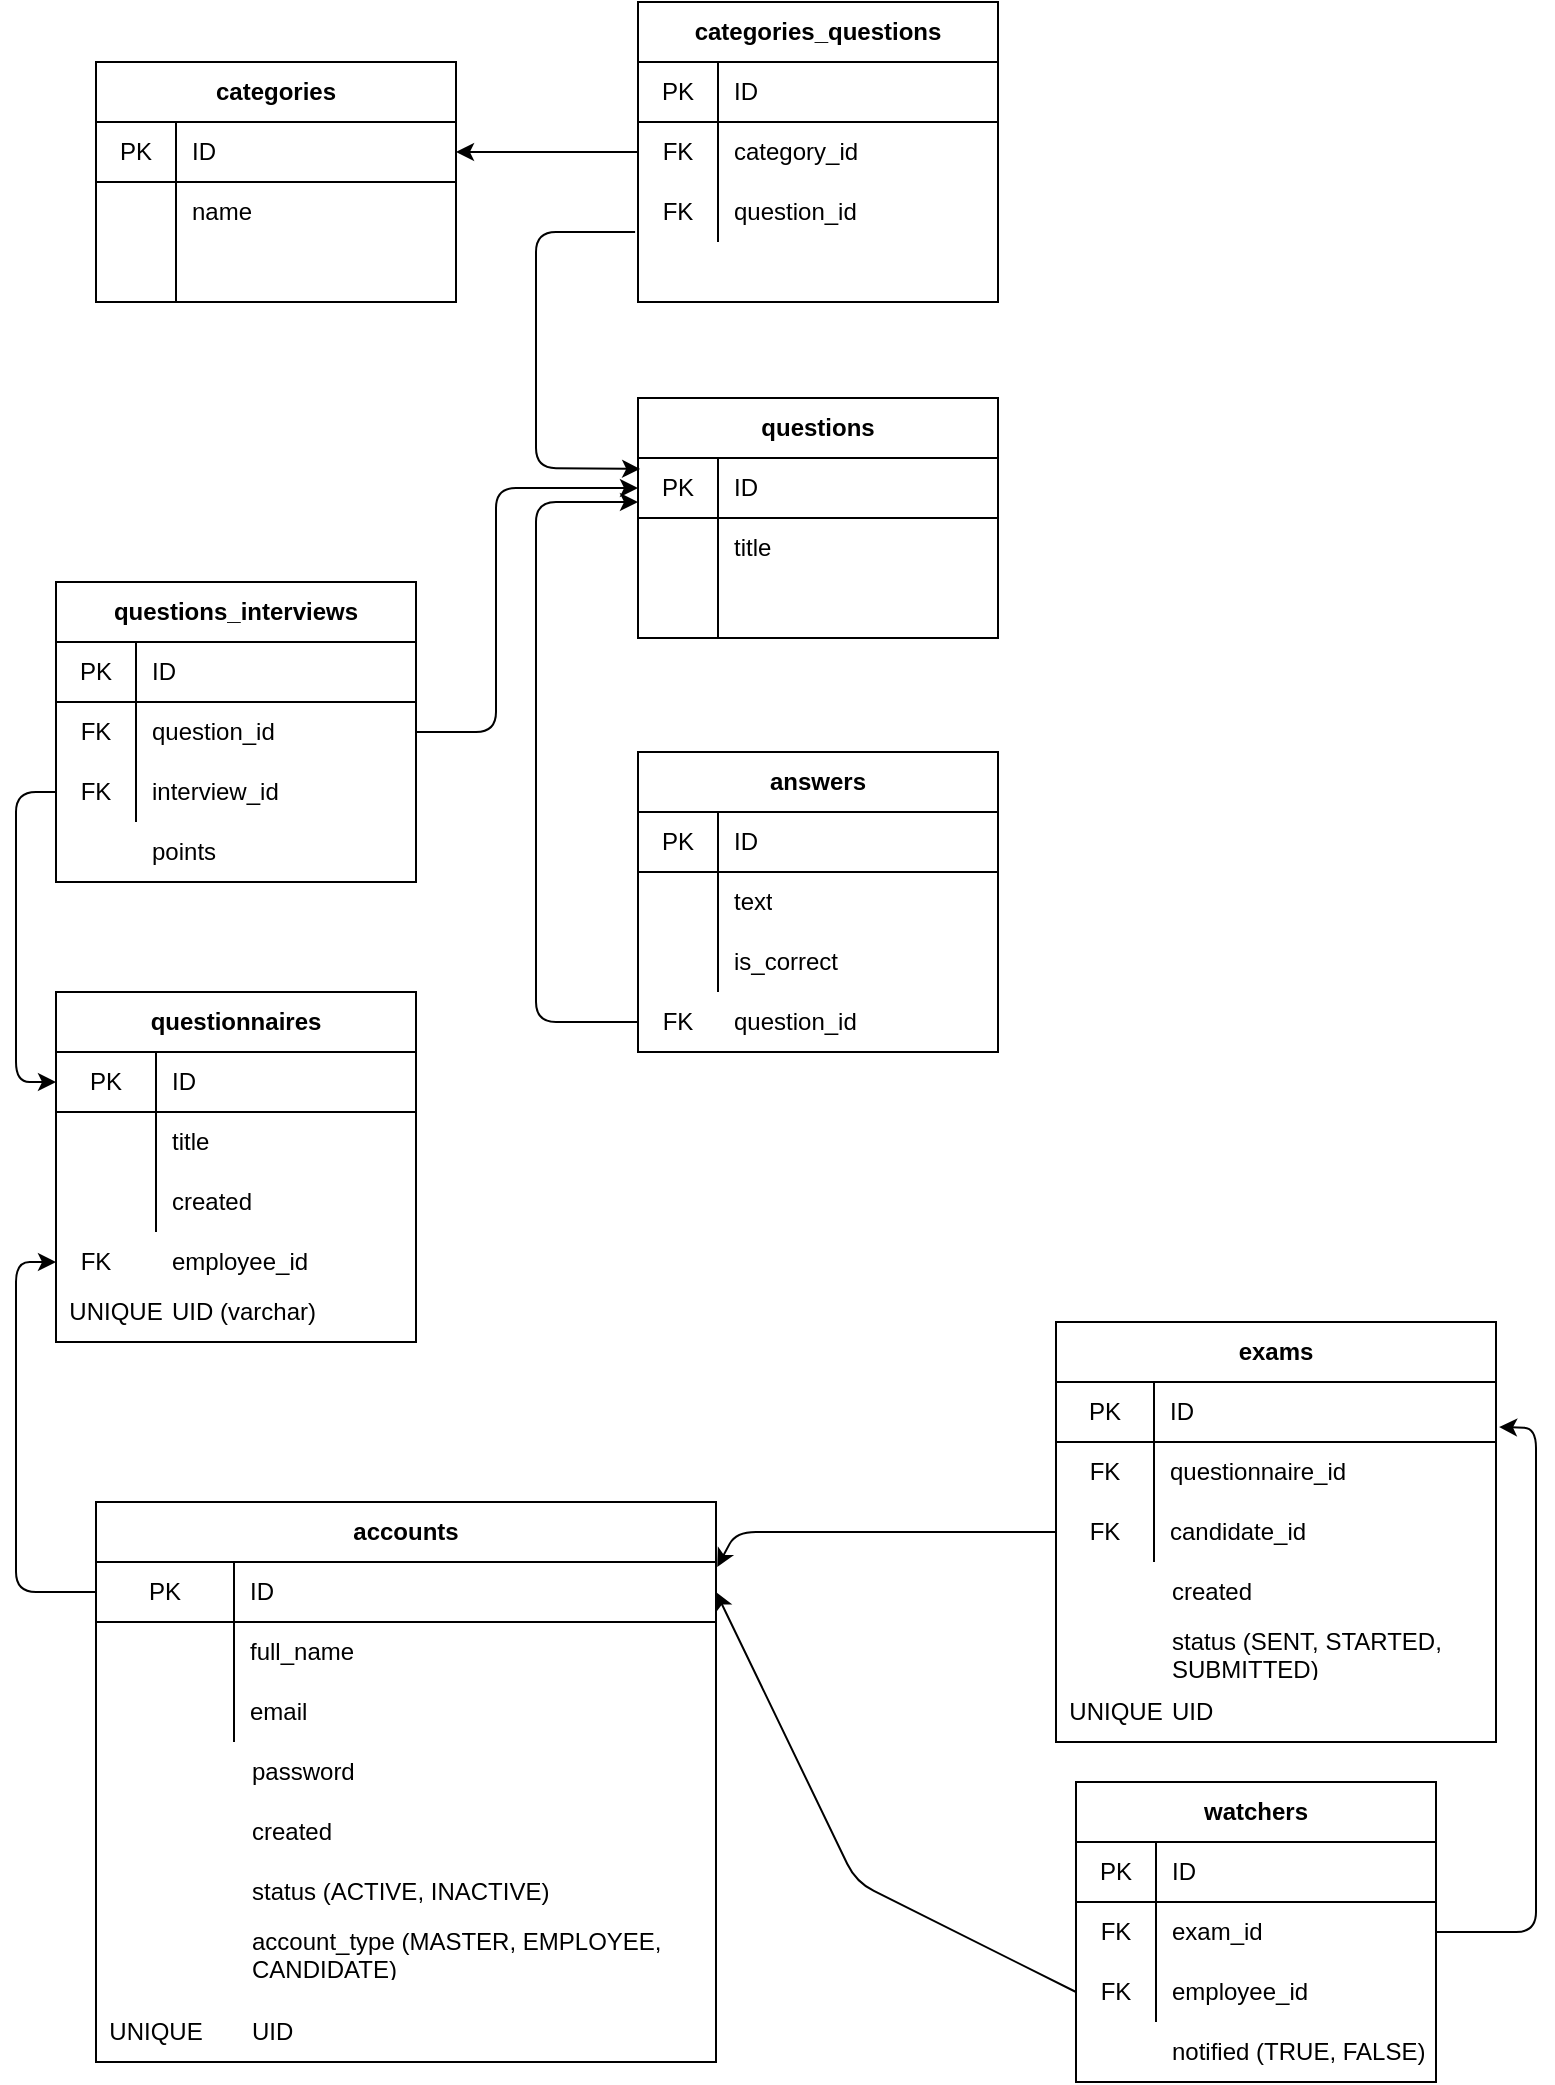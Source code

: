 <mxfile version="14.1.9" type="github">
  <diagram id="C5RBs43oDa-KdzZeNtuy" name="Page-1">
    <mxGraphModel dx="768" dy="806" grid="1" gridSize="10" guides="1" tooltips="1" connect="1" arrows="1" fold="1" page="1" pageScale="1" pageWidth="827" pageHeight="1169" math="0" shadow="0">
      <root>
        <mxCell id="WIyWlLk6GJQsqaUBKTNV-0" />
        <mxCell id="WIyWlLk6GJQsqaUBKTNV-1" parent="WIyWlLk6GJQsqaUBKTNV-0" />
        <mxCell id="lG_jNB0VP-C-M7HmCv3o-43" value="categories" style="shape=table;html=1;whiteSpace=wrap;startSize=30;container=1;collapsible=0;childLayout=tableLayout;fixedRows=1;rowLines=0;fontStyle=1;align=center;" parent="WIyWlLk6GJQsqaUBKTNV-1" vertex="1">
          <mxGeometry x="880" y="90" width="180" height="120" as="geometry" />
        </mxCell>
        <mxCell id="lG_jNB0VP-C-M7HmCv3o-44" value="" style="shape=partialRectangle;html=1;whiteSpace=wrap;collapsible=0;dropTarget=0;pointerEvents=0;fillColor=none;top=0;left=0;bottom=1;right=0;points=[[0,0.5],[1,0.5]];portConstraint=eastwest;" parent="lG_jNB0VP-C-M7HmCv3o-43" vertex="1">
          <mxGeometry y="30" width="180" height="30" as="geometry" />
        </mxCell>
        <mxCell id="lG_jNB0VP-C-M7HmCv3o-45" value="PK" style="shape=partialRectangle;html=1;whiteSpace=wrap;connectable=0;fillColor=none;top=0;left=0;bottom=0;right=0;overflow=hidden;" parent="lG_jNB0VP-C-M7HmCv3o-44" vertex="1">
          <mxGeometry width="40" height="30" as="geometry" />
        </mxCell>
        <mxCell id="lG_jNB0VP-C-M7HmCv3o-46" value="ID" style="shape=partialRectangle;html=1;whiteSpace=wrap;connectable=0;fillColor=none;top=0;left=0;bottom=0;right=0;align=left;spacingLeft=6;overflow=hidden;" parent="lG_jNB0VP-C-M7HmCv3o-44" vertex="1">
          <mxGeometry x="40" width="140" height="30" as="geometry" />
        </mxCell>
        <mxCell id="lG_jNB0VP-C-M7HmCv3o-47" value="" style="shape=partialRectangle;html=1;whiteSpace=wrap;collapsible=0;dropTarget=0;pointerEvents=0;fillColor=none;top=0;left=0;bottom=0;right=0;points=[[0,0.5],[1,0.5]];portConstraint=eastwest;" parent="lG_jNB0VP-C-M7HmCv3o-43" vertex="1">
          <mxGeometry y="60" width="180" height="30" as="geometry" />
        </mxCell>
        <mxCell id="lG_jNB0VP-C-M7HmCv3o-48" value="" style="shape=partialRectangle;html=1;whiteSpace=wrap;connectable=0;fillColor=none;top=0;left=0;bottom=0;right=0;overflow=hidden;" parent="lG_jNB0VP-C-M7HmCv3o-47" vertex="1">
          <mxGeometry width="40" height="30" as="geometry" />
        </mxCell>
        <mxCell id="lG_jNB0VP-C-M7HmCv3o-49" value="name" style="shape=partialRectangle;html=1;whiteSpace=wrap;connectable=0;fillColor=none;top=0;left=0;bottom=0;right=0;align=left;spacingLeft=6;overflow=hidden;" parent="lG_jNB0VP-C-M7HmCv3o-47" vertex="1">
          <mxGeometry x="40" width="140" height="30" as="geometry" />
        </mxCell>
        <mxCell id="lG_jNB0VP-C-M7HmCv3o-50" value="" style="shape=partialRectangle;html=1;whiteSpace=wrap;collapsible=0;dropTarget=0;pointerEvents=0;fillColor=none;top=0;left=0;bottom=0;right=0;points=[[0,0.5],[1,0.5]];portConstraint=eastwest;" parent="lG_jNB0VP-C-M7HmCv3o-43" vertex="1">
          <mxGeometry y="90" width="180" height="30" as="geometry" />
        </mxCell>
        <mxCell id="lG_jNB0VP-C-M7HmCv3o-51" value="" style="shape=partialRectangle;html=1;whiteSpace=wrap;connectable=0;fillColor=none;top=0;left=0;bottom=0;right=0;overflow=hidden;" parent="lG_jNB0VP-C-M7HmCv3o-50" vertex="1">
          <mxGeometry width="40" height="30" as="geometry" />
        </mxCell>
        <mxCell id="lG_jNB0VP-C-M7HmCv3o-52" value="" style="shape=partialRectangle;html=1;whiteSpace=wrap;connectable=0;fillColor=none;top=0;left=0;bottom=0;right=0;align=left;spacingLeft=6;overflow=hidden;" parent="lG_jNB0VP-C-M7HmCv3o-50" vertex="1">
          <mxGeometry x="40" width="140" height="30" as="geometry" />
        </mxCell>
        <mxCell id="lG_jNB0VP-C-M7HmCv3o-53" value="categories_questions" style="shape=table;html=1;whiteSpace=wrap;startSize=30;container=1;collapsible=0;childLayout=tableLayout;fixedRows=1;rowLines=0;fontStyle=1;align=center;" parent="WIyWlLk6GJQsqaUBKTNV-1" vertex="1">
          <mxGeometry x="1151" y="60" width="180" height="150" as="geometry" />
        </mxCell>
        <mxCell id="lG_jNB0VP-C-M7HmCv3o-54" value="" style="shape=partialRectangle;html=1;whiteSpace=wrap;collapsible=0;dropTarget=0;pointerEvents=0;fillColor=none;top=0;left=0;bottom=1;right=0;points=[[0,0.5],[1,0.5]];portConstraint=eastwest;" parent="lG_jNB0VP-C-M7HmCv3o-53" vertex="1">
          <mxGeometry y="30" width="180" height="30" as="geometry" />
        </mxCell>
        <mxCell id="lG_jNB0VP-C-M7HmCv3o-55" value="PK" style="shape=partialRectangle;html=1;whiteSpace=wrap;connectable=0;fillColor=none;top=0;left=0;bottom=0;right=0;overflow=hidden;" parent="lG_jNB0VP-C-M7HmCv3o-54" vertex="1">
          <mxGeometry width="40" height="30" as="geometry" />
        </mxCell>
        <mxCell id="lG_jNB0VP-C-M7HmCv3o-56" value="ID" style="shape=partialRectangle;html=1;whiteSpace=wrap;connectable=0;fillColor=none;top=0;left=0;bottom=0;right=0;align=left;spacingLeft=6;overflow=hidden;" parent="lG_jNB0VP-C-M7HmCv3o-54" vertex="1">
          <mxGeometry x="40" width="140" height="30" as="geometry" />
        </mxCell>
        <mxCell id="lG_jNB0VP-C-M7HmCv3o-57" value="" style="shape=partialRectangle;html=1;whiteSpace=wrap;collapsible=0;dropTarget=0;pointerEvents=0;fillColor=none;top=0;left=0;bottom=0;right=0;points=[[0,0.5],[1,0.5]];portConstraint=eastwest;" parent="lG_jNB0VP-C-M7HmCv3o-53" vertex="1">
          <mxGeometry y="60" width="180" height="30" as="geometry" />
        </mxCell>
        <mxCell id="lG_jNB0VP-C-M7HmCv3o-58" value="FK" style="shape=partialRectangle;html=1;whiteSpace=wrap;connectable=0;fillColor=none;top=0;left=0;bottom=0;right=0;overflow=hidden;" parent="lG_jNB0VP-C-M7HmCv3o-57" vertex="1">
          <mxGeometry width="40" height="30" as="geometry" />
        </mxCell>
        <mxCell id="lG_jNB0VP-C-M7HmCv3o-59" value="category_id" style="shape=partialRectangle;html=1;whiteSpace=wrap;connectable=0;fillColor=none;top=0;left=0;bottom=0;right=0;align=left;spacingLeft=6;overflow=hidden;" parent="lG_jNB0VP-C-M7HmCv3o-57" vertex="1">
          <mxGeometry x="40" width="140" height="30" as="geometry" />
        </mxCell>
        <mxCell id="lG_jNB0VP-C-M7HmCv3o-60" value="" style="shape=partialRectangle;html=1;whiteSpace=wrap;collapsible=0;dropTarget=0;pointerEvents=0;fillColor=none;top=0;left=0;bottom=0;right=0;points=[[0,0.5],[1,0.5]];portConstraint=eastwest;" parent="lG_jNB0VP-C-M7HmCv3o-53" vertex="1">
          <mxGeometry y="90" width="180" height="30" as="geometry" />
        </mxCell>
        <mxCell id="lG_jNB0VP-C-M7HmCv3o-61" value="FK" style="shape=partialRectangle;html=1;whiteSpace=wrap;connectable=0;fillColor=none;top=0;left=0;bottom=0;right=0;overflow=hidden;" parent="lG_jNB0VP-C-M7HmCv3o-60" vertex="1">
          <mxGeometry width="40" height="30" as="geometry" />
        </mxCell>
        <mxCell id="lG_jNB0VP-C-M7HmCv3o-62" value="question_id" style="shape=partialRectangle;html=1;whiteSpace=wrap;connectable=0;fillColor=none;top=0;left=0;bottom=0;right=0;align=left;spacingLeft=6;overflow=hidden;" parent="lG_jNB0VP-C-M7HmCv3o-60" vertex="1">
          <mxGeometry x="40" width="140" height="30" as="geometry" />
        </mxCell>
        <mxCell id="lG_jNB0VP-C-M7HmCv3o-63" value="questions" style="shape=table;html=1;whiteSpace=wrap;startSize=30;container=1;collapsible=0;childLayout=tableLayout;fixedRows=1;rowLines=0;fontStyle=1;align=center;" parent="WIyWlLk6GJQsqaUBKTNV-1" vertex="1">
          <mxGeometry x="1151" y="258" width="180" height="120" as="geometry" />
        </mxCell>
        <mxCell id="lG_jNB0VP-C-M7HmCv3o-64" value="" style="shape=partialRectangle;html=1;whiteSpace=wrap;collapsible=0;dropTarget=0;pointerEvents=0;fillColor=none;top=0;left=0;bottom=1;right=0;points=[[0,0.5],[1,0.5]];portConstraint=eastwest;" parent="lG_jNB0VP-C-M7HmCv3o-63" vertex="1">
          <mxGeometry y="30" width="180" height="30" as="geometry" />
        </mxCell>
        <mxCell id="lG_jNB0VP-C-M7HmCv3o-65" value="PK" style="shape=partialRectangle;html=1;whiteSpace=wrap;connectable=0;fillColor=none;top=0;left=0;bottom=0;right=0;overflow=hidden;" parent="lG_jNB0VP-C-M7HmCv3o-64" vertex="1">
          <mxGeometry width="40" height="30" as="geometry" />
        </mxCell>
        <mxCell id="lG_jNB0VP-C-M7HmCv3o-66" value="ID" style="shape=partialRectangle;html=1;whiteSpace=wrap;connectable=0;fillColor=none;top=0;left=0;bottom=0;right=0;align=left;spacingLeft=6;overflow=hidden;" parent="lG_jNB0VP-C-M7HmCv3o-64" vertex="1">
          <mxGeometry x="40" width="140" height="30" as="geometry" />
        </mxCell>
        <mxCell id="lG_jNB0VP-C-M7HmCv3o-67" value="" style="shape=partialRectangle;html=1;whiteSpace=wrap;collapsible=0;dropTarget=0;pointerEvents=0;fillColor=none;top=0;left=0;bottom=0;right=0;points=[[0,0.5],[1,0.5]];portConstraint=eastwest;" parent="lG_jNB0VP-C-M7HmCv3o-63" vertex="1">
          <mxGeometry y="60" width="180" height="30" as="geometry" />
        </mxCell>
        <mxCell id="lG_jNB0VP-C-M7HmCv3o-68" value="" style="shape=partialRectangle;html=1;whiteSpace=wrap;connectable=0;fillColor=none;top=0;left=0;bottom=0;right=0;overflow=hidden;" parent="lG_jNB0VP-C-M7HmCv3o-67" vertex="1">
          <mxGeometry width="40" height="30" as="geometry" />
        </mxCell>
        <mxCell id="lG_jNB0VP-C-M7HmCv3o-69" value="title" style="shape=partialRectangle;html=1;whiteSpace=wrap;connectable=0;fillColor=none;top=0;left=0;bottom=0;right=0;align=left;spacingLeft=6;overflow=hidden;" parent="lG_jNB0VP-C-M7HmCv3o-67" vertex="1">
          <mxGeometry x="40" width="140" height="30" as="geometry" />
        </mxCell>
        <mxCell id="lG_jNB0VP-C-M7HmCv3o-70" value="" style="shape=partialRectangle;html=1;whiteSpace=wrap;collapsible=0;dropTarget=0;pointerEvents=0;fillColor=none;top=0;left=0;bottom=0;right=0;points=[[0,0.5],[1,0.5]];portConstraint=eastwest;" parent="lG_jNB0VP-C-M7HmCv3o-63" vertex="1">
          <mxGeometry y="90" width="180" height="30" as="geometry" />
        </mxCell>
        <mxCell id="lG_jNB0VP-C-M7HmCv3o-71" value="" style="shape=partialRectangle;html=1;whiteSpace=wrap;connectable=0;fillColor=none;top=0;left=0;bottom=0;right=0;overflow=hidden;" parent="lG_jNB0VP-C-M7HmCv3o-70" vertex="1">
          <mxGeometry width="40" height="30" as="geometry" />
        </mxCell>
        <mxCell id="lG_jNB0VP-C-M7HmCv3o-72" value="" style="shape=partialRectangle;html=1;whiteSpace=wrap;connectable=0;fillColor=none;top=0;left=0;bottom=0;right=0;align=left;spacingLeft=6;overflow=hidden;" parent="lG_jNB0VP-C-M7HmCv3o-70" vertex="1">
          <mxGeometry x="40" width="140" height="30" as="geometry" />
        </mxCell>
        <mxCell id="lG_jNB0VP-C-M7HmCv3o-73" value="answers" style="shape=table;html=1;whiteSpace=wrap;startSize=30;container=1;collapsible=0;childLayout=tableLayout;fixedRows=1;rowLines=0;fontStyle=1;align=center;" parent="WIyWlLk6GJQsqaUBKTNV-1" vertex="1">
          <mxGeometry x="1151" y="435" width="180" height="150" as="geometry" />
        </mxCell>
        <mxCell id="lG_jNB0VP-C-M7HmCv3o-74" value="" style="shape=partialRectangle;html=1;whiteSpace=wrap;collapsible=0;dropTarget=0;pointerEvents=0;fillColor=none;top=0;left=0;bottom=1;right=0;points=[[0,0.5],[1,0.5]];portConstraint=eastwest;" parent="lG_jNB0VP-C-M7HmCv3o-73" vertex="1">
          <mxGeometry y="30" width="180" height="30" as="geometry" />
        </mxCell>
        <mxCell id="lG_jNB0VP-C-M7HmCv3o-75" value="PK" style="shape=partialRectangle;html=1;whiteSpace=wrap;connectable=0;fillColor=none;top=0;left=0;bottom=0;right=0;overflow=hidden;" parent="lG_jNB0VP-C-M7HmCv3o-74" vertex="1">
          <mxGeometry width="40" height="30" as="geometry" />
        </mxCell>
        <mxCell id="lG_jNB0VP-C-M7HmCv3o-76" value="ID" style="shape=partialRectangle;html=1;whiteSpace=wrap;connectable=0;fillColor=none;top=0;left=0;bottom=0;right=0;align=left;spacingLeft=6;overflow=hidden;" parent="lG_jNB0VP-C-M7HmCv3o-74" vertex="1">
          <mxGeometry x="40" width="140" height="30" as="geometry" />
        </mxCell>
        <mxCell id="lG_jNB0VP-C-M7HmCv3o-77" value="" style="shape=partialRectangle;html=1;whiteSpace=wrap;collapsible=0;dropTarget=0;pointerEvents=0;fillColor=none;top=0;left=0;bottom=0;right=0;points=[[0,0.5],[1,0.5]];portConstraint=eastwest;" parent="lG_jNB0VP-C-M7HmCv3o-73" vertex="1">
          <mxGeometry y="60" width="180" height="30" as="geometry" />
        </mxCell>
        <mxCell id="lG_jNB0VP-C-M7HmCv3o-78" value="" style="shape=partialRectangle;html=1;whiteSpace=wrap;connectable=0;fillColor=none;top=0;left=0;bottom=0;right=0;overflow=hidden;" parent="lG_jNB0VP-C-M7HmCv3o-77" vertex="1">
          <mxGeometry width="40" height="30" as="geometry" />
        </mxCell>
        <mxCell id="lG_jNB0VP-C-M7HmCv3o-79" value="text" style="shape=partialRectangle;html=1;whiteSpace=wrap;connectable=0;fillColor=none;top=0;left=0;bottom=0;right=0;align=left;spacingLeft=6;overflow=hidden;" parent="lG_jNB0VP-C-M7HmCv3o-77" vertex="1">
          <mxGeometry x="40" width="140" height="30" as="geometry" />
        </mxCell>
        <mxCell id="lG_jNB0VP-C-M7HmCv3o-80" value="" style="shape=partialRectangle;html=1;whiteSpace=wrap;collapsible=0;dropTarget=0;pointerEvents=0;fillColor=none;top=0;left=0;bottom=0;right=0;points=[[0,0.5],[1,0.5]];portConstraint=eastwest;" parent="lG_jNB0VP-C-M7HmCv3o-73" vertex="1">
          <mxGeometry y="90" width="180" height="30" as="geometry" />
        </mxCell>
        <mxCell id="lG_jNB0VP-C-M7HmCv3o-81" value="" style="shape=partialRectangle;html=1;whiteSpace=wrap;connectable=0;fillColor=none;top=0;left=0;bottom=0;right=0;overflow=hidden;" parent="lG_jNB0VP-C-M7HmCv3o-80" vertex="1">
          <mxGeometry width="40" height="30" as="geometry" />
        </mxCell>
        <mxCell id="lG_jNB0VP-C-M7HmCv3o-82" value="is_correct" style="shape=partialRectangle;html=1;whiteSpace=wrap;connectable=0;fillColor=none;top=0;left=0;bottom=0;right=0;align=left;spacingLeft=6;overflow=hidden;" parent="lG_jNB0VP-C-M7HmCv3o-80" vertex="1">
          <mxGeometry x="40" width="140" height="30" as="geometry" />
        </mxCell>
        <mxCell id="lG_jNB0VP-C-M7HmCv3o-83" value="" style="endArrow=classic;html=1;exitX=0;exitY=0.5;exitDx=0;exitDy=0;entryX=1;entryY=0.5;entryDx=0;entryDy=0;" parent="WIyWlLk6GJQsqaUBKTNV-1" source="lG_jNB0VP-C-M7HmCv3o-57" target="lG_jNB0VP-C-M7HmCv3o-44" edge="1">
          <mxGeometry width="50" height="50" relative="1" as="geometry">
            <mxPoint x="260" y="125" as="sourcePoint" />
            <mxPoint x="210" y="89" as="targetPoint" />
          </mxGeometry>
        </mxCell>
        <mxCell id="lG_jNB0VP-C-M7HmCv3o-85" value="question_id" style="shape=partialRectangle;html=1;whiteSpace=wrap;connectable=0;fillColor=none;top=0;left=0;bottom=0;right=0;align=left;spacingLeft=6;overflow=hidden;" parent="WIyWlLk6GJQsqaUBKTNV-1" vertex="1">
          <mxGeometry x="1191" y="555" width="140" height="30" as="geometry" />
        </mxCell>
        <mxCell id="lG_jNB0VP-C-M7HmCv3o-86" value="FK" style="shape=partialRectangle;html=1;whiteSpace=wrap;connectable=0;fillColor=none;top=0;left=0;bottom=0;right=0;overflow=hidden;" parent="WIyWlLk6GJQsqaUBKTNV-1" vertex="1">
          <mxGeometry x="1151" y="555" width="40" height="30" as="geometry" />
        </mxCell>
        <mxCell id="lG_jNB0VP-C-M7HmCv3o-87" value="" style="endArrow=classic;html=1;" parent="WIyWlLk6GJQsqaUBKTNV-1" edge="1">
          <mxGeometry width="50" height="50" relative="1" as="geometry">
            <mxPoint x="1151" y="570" as="sourcePoint" />
            <mxPoint x="1151" y="310" as="targetPoint" />
            <Array as="points">
              <mxPoint x="1100" y="570" />
              <mxPoint x="1100" y="310" />
            </Array>
          </mxGeometry>
        </mxCell>
        <mxCell id="lG_jNB0VP-C-M7HmCv3o-84" value="" style="endArrow=classic;html=1;exitX=-0.008;exitY=0.833;exitDx=0;exitDy=0;entryX=0.006;entryY=0.183;entryDx=0;entryDy=0;exitPerimeter=0;entryPerimeter=0;" parent="WIyWlLk6GJQsqaUBKTNV-1" source="lG_jNB0VP-C-M7HmCv3o-60" target="lG_jNB0VP-C-M7HmCv3o-64" edge="1">
          <mxGeometry width="50" height="50" relative="1" as="geometry">
            <mxPoint x="770" y="370" as="sourcePoint" />
            <mxPoint x="820" y="320" as="targetPoint" />
            <Array as="points">
              <mxPoint x="1100" y="175" />
              <mxPoint x="1100" y="293" />
            </Array>
          </mxGeometry>
        </mxCell>
        <mxCell id="lG_jNB0VP-C-M7HmCv3o-88" value="questions_interviews" style="shape=table;html=1;whiteSpace=wrap;startSize=30;container=1;collapsible=0;childLayout=tableLayout;fixedRows=1;rowLines=0;fontStyle=1;align=center;" parent="WIyWlLk6GJQsqaUBKTNV-1" vertex="1">
          <mxGeometry x="860" y="350" width="180" height="150" as="geometry" />
        </mxCell>
        <mxCell id="lG_jNB0VP-C-M7HmCv3o-89" value="" style="shape=partialRectangle;html=1;whiteSpace=wrap;collapsible=0;dropTarget=0;pointerEvents=0;fillColor=none;top=0;left=0;bottom=1;right=0;points=[[0,0.5],[1,0.5]];portConstraint=eastwest;" parent="lG_jNB0VP-C-M7HmCv3o-88" vertex="1">
          <mxGeometry y="30" width="180" height="30" as="geometry" />
        </mxCell>
        <mxCell id="lG_jNB0VP-C-M7HmCv3o-90" value="PK" style="shape=partialRectangle;html=1;whiteSpace=wrap;connectable=0;fillColor=none;top=0;left=0;bottom=0;right=0;overflow=hidden;" parent="lG_jNB0VP-C-M7HmCv3o-89" vertex="1">
          <mxGeometry width="40" height="30" as="geometry" />
        </mxCell>
        <mxCell id="lG_jNB0VP-C-M7HmCv3o-91" value="ID" style="shape=partialRectangle;html=1;whiteSpace=wrap;connectable=0;fillColor=none;top=0;left=0;bottom=0;right=0;align=left;spacingLeft=6;overflow=hidden;" parent="lG_jNB0VP-C-M7HmCv3o-89" vertex="1">
          <mxGeometry x="40" width="140" height="30" as="geometry" />
        </mxCell>
        <mxCell id="lG_jNB0VP-C-M7HmCv3o-92" value="" style="shape=partialRectangle;html=1;whiteSpace=wrap;collapsible=0;dropTarget=0;pointerEvents=0;fillColor=none;top=0;left=0;bottom=0;right=0;points=[[0,0.5],[1,0.5]];portConstraint=eastwest;" parent="lG_jNB0VP-C-M7HmCv3o-88" vertex="1">
          <mxGeometry y="60" width="180" height="30" as="geometry" />
        </mxCell>
        <mxCell id="lG_jNB0VP-C-M7HmCv3o-93" value="FK" style="shape=partialRectangle;html=1;whiteSpace=wrap;connectable=0;fillColor=none;top=0;left=0;bottom=0;right=0;overflow=hidden;" parent="lG_jNB0VP-C-M7HmCv3o-92" vertex="1">
          <mxGeometry width="40" height="30" as="geometry" />
        </mxCell>
        <mxCell id="lG_jNB0VP-C-M7HmCv3o-94" value="question_id" style="shape=partialRectangle;html=1;whiteSpace=wrap;connectable=0;fillColor=none;top=0;left=0;bottom=0;right=0;align=left;spacingLeft=6;overflow=hidden;" parent="lG_jNB0VP-C-M7HmCv3o-92" vertex="1">
          <mxGeometry x="40" width="140" height="30" as="geometry" />
        </mxCell>
        <mxCell id="lG_jNB0VP-C-M7HmCv3o-95" value="" style="shape=partialRectangle;html=1;whiteSpace=wrap;collapsible=0;dropTarget=0;pointerEvents=0;fillColor=none;top=0;left=0;bottom=0;right=0;points=[[0,0.5],[1,0.5]];portConstraint=eastwest;" parent="lG_jNB0VP-C-M7HmCv3o-88" vertex="1">
          <mxGeometry y="90" width="180" height="30" as="geometry" />
        </mxCell>
        <mxCell id="lG_jNB0VP-C-M7HmCv3o-96" value="FK" style="shape=partialRectangle;html=1;whiteSpace=wrap;connectable=0;fillColor=none;top=0;left=0;bottom=0;right=0;overflow=hidden;" parent="lG_jNB0VP-C-M7HmCv3o-95" vertex="1">
          <mxGeometry width="40" height="30" as="geometry" />
        </mxCell>
        <mxCell id="lG_jNB0VP-C-M7HmCv3o-97" value="interview_id" style="shape=partialRectangle;html=1;whiteSpace=wrap;connectable=0;fillColor=none;top=0;left=0;bottom=0;right=0;align=left;spacingLeft=6;overflow=hidden;" parent="lG_jNB0VP-C-M7HmCv3o-95" vertex="1">
          <mxGeometry x="40" width="140" height="30" as="geometry" />
        </mxCell>
        <mxCell id="lG_jNB0VP-C-M7HmCv3o-98" value="points" style="shape=partialRectangle;html=1;whiteSpace=wrap;connectable=0;fillColor=none;top=0;left=0;bottom=0;right=0;align=left;spacingLeft=6;overflow=hidden;" parent="WIyWlLk6GJQsqaUBKTNV-1" vertex="1">
          <mxGeometry x="900" y="470" width="140" height="30" as="geometry" />
        </mxCell>
        <mxCell id="lG_jNB0VP-C-M7HmCv3o-99" value="questionnaires" style="shape=table;html=1;whiteSpace=wrap;startSize=30;container=1;collapsible=0;childLayout=tableLayout;fixedRows=1;rowLines=0;fontStyle=1;align=center;" parent="WIyWlLk6GJQsqaUBKTNV-1" vertex="1">
          <mxGeometry x="860" y="555" width="180" height="175" as="geometry" />
        </mxCell>
        <mxCell id="lG_jNB0VP-C-M7HmCv3o-100" value="" style="shape=partialRectangle;html=1;whiteSpace=wrap;collapsible=0;dropTarget=0;pointerEvents=0;fillColor=none;top=0;left=0;bottom=1;right=0;points=[[0,0.5],[1,0.5]];portConstraint=eastwest;" parent="lG_jNB0VP-C-M7HmCv3o-99" vertex="1">
          <mxGeometry y="30" width="180" height="30" as="geometry" />
        </mxCell>
        <mxCell id="lG_jNB0VP-C-M7HmCv3o-101" value="PK" style="shape=partialRectangle;html=1;whiteSpace=wrap;connectable=0;fillColor=none;top=0;left=0;bottom=0;right=0;overflow=hidden;" parent="lG_jNB0VP-C-M7HmCv3o-100" vertex="1">
          <mxGeometry width="50" height="30" as="geometry" />
        </mxCell>
        <mxCell id="lG_jNB0VP-C-M7HmCv3o-102" value="ID" style="shape=partialRectangle;html=1;whiteSpace=wrap;connectable=0;fillColor=none;top=0;left=0;bottom=0;right=0;align=left;spacingLeft=6;overflow=hidden;" parent="lG_jNB0VP-C-M7HmCv3o-100" vertex="1">
          <mxGeometry x="50" width="130" height="30" as="geometry" />
        </mxCell>
        <mxCell id="lG_jNB0VP-C-M7HmCv3o-103" value="" style="shape=partialRectangle;html=1;whiteSpace=wrap;collapsible=0;dropTarget=0;pointerEvents=0;fillColor=none;top=0;left=0;bottom=0;right=0;points=[[0,0.5],[1,0.5]];portConstraint=eastwest;" parent="lG_jNB0VP-C-M7HmCv3o-99" vertex="1">
          <mxGeometry y="60" width="180" height="30" as="geometry" />
        </mxCell>
        <mxCell id="lG_jNB0VP-C-M7HmCv3o-104" value="" style="shape=partialRectangle;html=1;whiteSpace=wrap;connectable=0;fillColor=none;top=0;left=0;bottom=0;right=0;overflow=hidden;" parent="lG_jNB0VP-C-M7HmCv3o-103" vertex="1">
          <mxGeometry width="50" height="30" as="geometry" />
        </mxCell>
        <mxCell id="lG_jNB0VP-C-M7HmCv3o-105" value="title" style="shape=partialRectangle;html=1;whiteSpace=wrap;connectable=0;fillColor=none;top=0;left=0;bottom=0;right=0;align=left;spacingLeft=6;overflow=hidden;" parent="lG_jNB0VP-C-M7HmCv3o-103" vertex="1">
          <mxGeometry x="50" width="130" height="30" as="geometry" />
        </mxCell>
        <mxCell id="lG_jNB0VP-C-M7HmCv3o-106" value="" style="shape=partialRectangle;html=1;whiteSpace=wrap;collapsible=0;dropTarget=0;pointerEvents=0;fillColor=none;top=0;left=0;bottom=0;right=0;points=[[0,0.5],[1,0.5]];portConstraint=eastwest;" parent="lG_jNB0VP-C-M7HmCv3o-99" vertex="1">
          <mxGeometry y="90" width="180" height="30" as="geometry" />
        </mxCell>
        <mxCell id="lG_jNB0VP-C-M7HmCv3o-107" value="" style="shape=partialRectangle;html=1;whiteSpace=wrap;connectable=0;fillColor=none;top=0;left=0;bottom=0;right=0;overflow=hidden;" parent="lG_jNB0VP-C-M7HmCv3o-106" vertex="1">
          <mxGeometry width="50" height="30" as="geometry" />
        </mxCell>
        <mxCell id="lG_jNB0VP-C-M7HmCv3o-108" value="created" style="shape=partialRectangle;html=1;whiteSpace=wrap;connectable=0;fillColor=none;top=0;left=0;bottom=0;right=0;align=left;spacingLeft=6;overflow=hidden;" parent="lG_jNB0VP-C-M7HmCv3o-106" vertex="1">
          <mxGeometry x="50" width="130" height="30" as="geometry" />
        </mxCell>
        <mxCell id="lG_jNB0VP-C-M7HmCv3o-109" value="employee_id" style="shape=partialRectangle;html=1;whiteSpace=wrap;connectable=0;fillColor=none;top=0;left=0;bottom=0;right=0;align=left;spacingLeft=6;overflow=hidden;" parent="WIyWlLk6GJQsqaUBKTNV-1" vertex="1">
          <mxGeometry x="910" y="675" width="140" height="30" as="geometry" />
        </mxCell>
        <mxCell id="lG_jNB0VP-C-M7HmCv3o-110" value="FK" style="shape=partialRectangle;html=1;whiteSpace=wrap;connectable=0;fillColor=none;top=0;left=0;bottom=0;right=0;overflow=hidden;" parent="WIyWlLk6GJQsqaUBKTNV-1" vertex="1">
          <mxGeometry x="860" y="675" width="40" height="30" as="geometry" />
        </mxCell>
        <mxCell id="lG_jNB0VP-C-M7HmCv3o-111" value="" style="endArrow=classic;html=1;exitX=1;exitY=0.5;exitDx=0;exitDy=0;entryX=0;entryY=0.5;entryDx=0;entryDy=0;" parent="WIyWlLk6GJQsqaUBKTNV-1" source="lG_jNB0VP-C-M7HmCv3o-92" target="lG_jNB0VP-C-M7HmCv3o-64" edge="1">
          <mxGeometry width="50" height="50" relative="1" as="geometry">
            <mxPoint x="770" y="370" as="sourcePoint" />
            <mxPoint x="820" y="320" as="targetPoint" />
            <Array as="points">
              <mxPoint x="1080" y="425" />
              <mxPoint x="1080" y="303" />
            </Array>
          </mxGeometry>
        </mxCell>
        <mxCell id="lG_jNB0VP-C-M7HmCv3o-112" value="" style="endArrow=classic;html=1;exitX=0;exitY=0.5;exitDx=0;exitDy=0;entryX=0;entryY=0.5;entryDx=0;entryDy=0;" parent="WIyWlLk6GJQsqaUBKTNV-1" source="lG_jNB0VP-C-M7HmCv3o-95" target="lG_jNB0VP-C-M7HmCv3o-100" edge="1">
          <mxGeometry width="50" height="50" relative="1" as="geometry">
            <mxPoint x="770" y="370" as="sourcePoint" />
            <mxPoint x="820" y="320" as="targetPoint" />
            <Array as="points">
              <mxPoint x="840" y="455" />
              <mxPoint x="840" y="600" />
            </Array>
          </mxGeometry>
        </mxCell>
        <mxCell id="lG_jNB0VP-C-M7HmCv3o-113" value="accounts" style="shape=table;html=1;whiteSpace=wrap;startSize=30;container=1;collapsible=0;childLayout=tableLayout;fixedRows=1;rowLines=0;fontStyle=1;align=center;" parent="WIyWlLk6GJQsqaUBKTNV-1" vertex="1">
          <mxGeometry x="880" y="810" width="310" height="280" as="geometry" />
        </mxCell>
        <mxCell id="lG_jNB0VP-C-M7HmCv3o-114" value="" style="shape=partialRectangle;html=1;whiteSpace=wrap;collapsible=0;dropTarget=0;pointerEvents=0;fillColor=none;top=0;left=0;bottom=1;right=0;points=[[0,0.5],[1,0.5]];portConstraint=eastwest;" parent="lG_jNB0VP-C-M7HmCv3o-113" vertex="1">
          <mxGeometry y="30" width="310" height="30" as="geometry" />
        </mxCell>
        <mxCell id="lG_jNB0VP-C-M7HmCv3o-115" value="PK" style="shape=partialRectangle;html=1;whiteSpace=wrap;connectable=0;fillColor=none;top=0;left=0;bottom=0;right=0;overflow=hidden;" parent="lG_jNB0VP-C-M7HmCv3o-114" vertex="1">
          <mxGeometry width="69" height="30" as="geometry" />
        </mxCell>
        <mxCell id="lG_jNB0VP-C-M7HmCv3o-116" value="ID" style="shape=partialRectangle;html=1;whiteSpace=wrap;connectable=0;fillColor=none;top=0;left=0;bottom=0;right=0;align=left;spacingLeft=6;overflow=hidden;" parent="lG_jNB0VP-C-M7HmCv3o-114" vertex="1">
          <mxGeometry x="69" width="241" height="30" as="geometry" />
        </mxCell>
        <mxCell id="lG_jNB0VP-C-M7HmCv3o-117" value="" style="shape=partialRectangle;html=1;whiteSpace=wrap;collapsible=0;dropTarget=0;pointerEvents=0;fillColor=none;top=0;left=0;bottom=0;right=0;points=[[0,0.5],[1,0.5]];portConstraint=eastwest;" parent="lG_jNB0VP-C-M7HmCv3o-113" vertex="1">
          <mxGeometry y="60" width="310" height="30" as="geometry" />
        </mxCell>
        <mxCell id="lG_jNB0VP-C-M7HmCv3o-118" value="" style="shape=partialRectangle;html=1;whiteSpace=wrap;connectable=0;fillColor=none;top=0;left=0;bottom=0;right=0;overflow=hidden;" parent="lG_jNB0VP-C-M7HmCv3o-117" vertex="1">
          <mxGeometry width="69" height="30" as="geometry" />
        </mxCell>
        <mxCell id="lG_jNB0VP-C-M7HmCv3o-119" value="full_name" style="shape=partialRectangle;html=1;whiteSpace=wrap;connectable=0;fillColor=none;top=0;left=0;bottom=0;right=0;align=left;spacingLeft=6;overflow=hidden;" parent="lG_jNB0VP-C-M7HmCv3o-117" vertex="1">
          <mxGeometry x="69" width="241" height="30" as="geometry" />
        </mxCell>
        <mxCell id="lG_jNB0VP-C-M7HmCv3o-120" value="" style="shape=partialRectangle;html=1;whiteSpace=wrap;collapsible=0;dropTarget=0;pointerEvents=0;fillColor=none;top=0;left=0;bottom=0;right=0;points=[[0,0.5],[1,0.5]];portConstraint=eastwest;" parent="lG_jNB0VP-C-M7HmCv3o-113" vertex="1">
          <mxGeometry y="90" width="310" height="30" as="geometry" />
        </mxCell>
        <mxCell id="lG_jNB0VP-C-M7HmCv3o-121" value="" style="shape=partialRectangle;html=1;whiteSpace=wrap;connectable=0;fillColor=none;top=0;left=0;bottom=0;right=0;overflow=hidden;" parent="lG_jNB0VP-C-M7HmCv3o-120" vertex="1">
          <mxGeometry width="69" height="30" as="geometry" />
        </mxCell>
        <mxCell id="lG_jNB0VP-C-M7HmCv3o-122" value="email" style="shape=partialRectangle;html=1;whiteSpace=wrap;connectable=0;fillColor=none;top=0;left=0;bottom=0;right=0;align=left;spacingLeft=6;overflow=hidden;" parent="lG_jNB0VP-C-M7HmCv3o-120" vertex="1">
          <mxGeometry x="69" width="241" height="30" as="geometry" />
        </mxCell>
        <mxCell id="lG_jNB0VP-C-M7HmCv3o-123" value="password" style="shape=partialRectangle;html=1;whiteSpace=wrap;connectable=0;fillColor=none;top=0;left=0;bottom=0;right=0;align=left;spacingLeft=6;overflow=hidden;" parent="WIyWlLk6GJQsqaUBKTNV-1" vertex="1">
          <mxGeometry x="950" y="930" width="140" height="30" as="geometry" />
        </mxCell>
        <mxCell id="lG_jNB0VP-C-M7HmCv3o-124" value="created" style="shape=partialRectangle;html=1;whiteSpace=wrap;connectable=0;fillColor=none;top=0;left=0;bottom=0;right=0;align=left;spacingLeft=6;overflow=hidden;" parent="WIyWlLk6GJQsqaUBKTNV-1" vertex="1">
          <mxGeometry x="950" y="960" width="140" height="30" as="geometry" />
        </mxCell>
        <mxCell id="lG_jNB0VP-C-M7HmCv3o-126" value="status (ACTIVE, INACTIVE)" style="shape=partialRectangle;html=1;whiteSpace=wrap;connectable=0;fillColor=none;top=0;left=0;bottom=0;right=0;align=left;spacingLeft=6;overflow=hidden;" parent="WIyWlLk6GJQsqaUBKTNV-1" vertex="1">
          <mxGeometry x="950" y="990" width="190" height="30" as="geometry" />
        </mxCell>
        <mxCell id="lG_jNB0VP-C-M7HmCv3o-127" value="account_type (MASTER, EMPLOYEE, CANDIDATE)" style="shape=partialRectangle;html=1;whiteSpace=wrap;connectable=0;fillColor=none;top=0;left=0;bottom=0;right=0;align=left;spacingLeft=6;overflow=hidden;" parent="WIyWlLk6GJQsqaUBKTNV-1" vertex="1">
          <mxGeometry x="950" y="1020" width="230" height="30" as="geometry" />
        </mxCell>
        <mxCell id="lG_jNB0VP-C-M7HmCv3o-151" value="" style="endArrow=classic;html=1;exitX=0;exitY=0.5;exitDx=0;exitDy=0;" parent="WIyWlLk6GJQsqaUBKTNV-1" source="lG_jNB0VP-C-M7HmCv3o-114" edge="1">
          <mxGeometry width="50" height="50" relative="1" as="geometry">
            <mxPoint x="1390" y="630" as="sourcePoint" />
            <mxPoint x="860" y="690" as="targetPoint" />
            <Array as="points">
              <mxPoint x="840" y="855" />
              <mxPoint x="840" y="720" />
              <mxPoint x="840" y="690" />
            </Array>
          </mxGeometry>
        </mxCell>
        <mxCell id="lG_jNB0VP-C-M7HmCv3o-152" value="exams" style="shape=table;html=1;whiteSpace=wrap;startSize=30;container=1;collapsible=0;childLayout=tableLayout;fixedRows=1;rowLines=0;fontStyle=1;align=center;" parent="WIyWlLk6GJQsqaUBKTNV-1" vertex="1">
          <mxGeometry x="1360" y="720" width="220" height="210" as="geometry" />
        </mxCell>
        <mxCell id="lG_jNB0VP-C-M7HmCv3o-153" value="" style="shape=partialRectangle;html=1;whiteSpace=wrap;collapsible=0;dropTarget=0;pointerEvents=0;fillColor=none;top=0;left=0;bottom=1;right=0;points=[[0,0.5],[1,0.5]];portConstraint=eastwest;" parent="lG_jNB0VP-C-M7HmCv3o-152" vertex="1">
          <mxGeometry y="30" width="220" height="30" as="geometry" />
        </mxCell>
        <mxCell id="lG_jNB0VP-C-M7HmCv3o-154" value="PK" style="shape=partialRectangle;html=1;whiteSpace=wrap;connectable=0;fillColor=none;top=0;left=0;bottom=0;right=0;overflow=hidden;" parent="lG_jNB0VP-C-M7HmCv3o-153" vertex="1">
          <mxGeometry width="49" height="30" as="geometry" />
        </mxCell>
        <mxCell id="lG_jNB0VP-C-M7HmCv3o-155" value="ID" style="shape=partialRectangle;html=1;whiteSpace=wrap;connectable=0;fillColor=none;top=0;left=0;bottom=0;right=0;align=left;spacingLeft=6;overflow=hidden;" parent="lG_jNB0VP-C-M7HmCv3o-153" vertex="1">
          <mxGeometry x="49" width="171" height="30" as="geometry" />
        </mxCell>
        <mxCell id="lG_jNB0VP-C-M7HmCv3o-156" value="" style="shape=partialRectangle;html=1;whiteSpace=wrap;collapsible=0;dropTarget=0;pointerEvents=0;fillColor=none;top=0;left=0;bottom=0;right=0;points=[[0,0.5],[1,0.5]];portConstraint=eastwest;" parent="lG_jNB0VP-C-M7HmCv3o-152" vertex="1">
          <mxGeometry y="60" width="220" height="30" as="geometry" />
        </mxCell>
        <mxCell id="lG_jNB0VP-C-M7HmCv3o-157" value="FK" style="shape=partialRectangle;html=1;whiteSpace=wrap;connectable=0;fillColor=none;top=0;left=0;bottom=0;right=0;overflow=hidden;" parent="lG_jNB0VP-C-M7HmCv3o-156" vertex="1">
          <mxGeometry width="49" height="30" as="geometry" />
        </mxCell>
        <mxCell id="lG_jNB0VP-C-M7HmCv3o-158" value="questionnaire_id" style="shape=partialRectangle;html=1;whiteSpace=wrap;connectable=0;fillColor=none;top=0;left=0;bottom=0;right=0;align=left;spacingLeft=6;overflow=hidden;" parent="lG_jNB0VP-C-M7HmCv3o-156" vertex="1">
          <mxGeometry x="49" width="171" height="30" as="geometry" />
        </mxCell>
        <mxCell id="lG_jNB0VP-C-M7HmCv3o-159" value="" style="shape=partialRectangle;html=1;whiteSpace=wrap;collapsible=0;dropTarget=0;pointerEvents=0;fillColor=none;top=0;left=0;bottom=0;right=0;points=[[0,0.5],[1,0.5]];portConstraint=eastwest;" parent="lG_jNB0VP-C-M7HmCv3o-152" vertex="1">
          <mxGeometry y="90" width="220" height="30" as="geometry" />
        </mxCell>
        <mxCell id="lG_jNB0VP-C-M7HmCv3o-160" value="FK" style="shape=partialRectangle;html=1;whiteSpace=wrap;connectable=0;fillColor=none;top=0;left=0;bottom=0;right=0;overflow=hidden;" parent="lG_jNB0VP-C-M7HmCv3o-159" vertex="1">
          <mxGeometry width="49" height="30" as="geometry" />
        </mxCell>
        <mxCell id="lG_jNB0VP-C-M7HmCv3o-161" value="candidate_id" style="shape=partialRectangle;html=1;whiteSpace=wrap;connectable=0;fillColor=none;top=0;left=0;bottom=0;right=0;align=left;spacingLeft=6;overflow=hidden;" parent="lG_jNB0VP-C-M7HmCv3o-159" vertex="1">
          <mxGeometry x="49" width="171" height="30" as="geometry" />
        </mxCell>
        <mxCell id="lG_jNB0VP-C-M7HmCv3o-162" value="UNIQUE" style="shape=partialRectangle;html=1;whiteSpace=wrap;connectable=0;fillColor=none;top=0;left=0;bottom=0;right=0;overflow=hidden;" parent="WIyWlLk6GJQsqaUBKTNV-1" vertex="1">
          <mxGeometry x="860" y="700" width="60" height="30" as="geometry" />
        </mxCell>
        <mxCell id="lG_jNB0VP-C-M7HmCv3o-163" value="UID (varchar)" style="shape=partialRectangle;html=1;whiteSpace=wrap;connectable=0;fillColor=none;top=0;left=0;bottom=0;right=0;align=left;spacingLeft=6;overflow=hidden;" parent="WIyWlLk6GJQsqaUBKTNV-1" vertex="1">
          <mxGeometry x="910" y="700" width="140" height="30" as="geometry" />
        </mxCell>
        <mxCell id="lG_jNB0VP-C-M7HmCv3o-164" value="created" style="shape=partialRectangle;html=1;whiteSpace=wrap;connectable=0;fillColor=none;top=0;left=0;bottom=0;right=0;align=left;spacingLeft=6;overflow=hidden;" parent="WIyWlLk6GJQsqaUBKTNV-1" vertex="1">
          <mxGeometry x="1410" y="840" width="140" height="30" as="geometry" />
        </mxCell>
        <mxCell id="lG_jNB0VP-C-M7HmCv3o-165" value="status (SENT, STARTED, SUBMITTED)" style="shape=partialRectangle;html=1;whiteSpace=wrap;connectable=0;fillColor=none;top=0;left=0;bottom=0;right=0;align=left;spacingLeft=6;overflow=hidden;" parent="WIyWlLk6GJQsqaUBKTNV-1" vertex="1">
          <mxGeometry x="1410" y="870" width="160" height="30" as="geometry" />
        </mxCell>
        <mxCell id="JHvqNXCq5myFUJLDlmys-0" value="watchers" style="shape=table;html=1;whiteSpace=wrap;startSize=30;container=1;collapsible=0;childLayout=tableLayout;fixedRows=1;rowLines=0;fontStyle=1;align=center;" vertex="1" parent="WIyWlLk6GJQsqaUBKTNV-1">
          <mxGeometry x="1370" y="950" width="180" height="150" as="geometry" />
        </mxCell>
        <mxCell id="JHvqNXCq5myFUJLDlmys-1" value="" style="shape=partialRectangle;html=1;whiteSpace=wrap;collapsible=0;dropTarget=0;pointerEvents=0;fillColor=none;top=0;left=0;bottom=1;right=0;points=[[0,0.5],[1,0.5]];portConstraint=eastwest;" vertex="1" parent="JHvqNXCq5myFUJLDlmys-0">
          <mxGeometry y="30" width="180" height="30" as="geometry" />
        </mxCell>
        <mxCell id="JHvqNXCq5myFUJLDlmys-2" value="PK" style="shape=partialRectangle;html=1;whiteSpace=wrap;connectable=0;fillColor=none;top=0;left=0;bottom=0;right=0;overflow=hidden;" vertex="1" parent="JHvqNXCq5myFUJLDlmys-1">
          <mxGeometry width="40" height="30" as="geometry" />
        </mxCell>
        <mxCell id="JHvqNXCq5myFUJLDlmys-3" value="ID" style="shape=partialRectangle;html=1;whiteSpace=wrap;connectable=0;fillColor=none;top=0;left=0;bottom=0;right=0;align=left;spacingLeft=6;overflow=hidden;" vertex="1" parent="JHvqNXCq5myFUJLDlmys-1">
          <mxGeometry x="40" width="140" height="30" as="geometry" />
        </mxCell>
        <mxCell id="JHvqNXCq5myFUJLDlmys-4" value="" style="shape=partialRectangle;html=1;whiteSpace=wrap;collapsible=0;dropTarget=0;pointerEvents=0;fillColor=none;top=0;left=0;bottom=0;right=0;points=[[0,0.5],[1,0.5]];portConstraint=eastwest;" vertex="1" parent="JHvqNXCq5myFUJLDlmys-0">
          <mxGeometry y="60" width="180" height="30" as="geometry" />
        </mxCell>
        <mxCell id="JHvqNXCq5myFUJLDlmys-5" value="FK" style="shape=partialRectangle;html=1;whiteSpace=wrap;connectable=0;fillColor=none;top=0;left=0;bottom=0;right=0;overflow=hidden;" vertex="1" parent="JHvqNXCq5myFUJLDlmys-4">
          <mxGeometry width="40" height="30" as="geometry" />
        </mxCell>
        <mxCell id="JHvqNXCq5myFUJLDlmys-6" value="exam_id" style="shape=partialRectangle;html=1;whiteSpace=wrap;connectable=0;fillColor=none;top=0;left=0;bottom=0;right=0;align=left;spacingLeft=6;overflow=hidden;" vertex="1" parent="JHvqNXCq5myFUJLDlmys-4">
          <mxGeometry x="40" width="140" height="30" as="geometry" />
        </mxCell>
        <mxCell id="JHvqNXCq5myFUJLDlmys-7" value="" style="shape=partialRectangle;html=1;whiteSpace=wrap;collapsible=0;dropTarget=0;pointerEvents=0;fillColor=none;top=0;left=0;bottom=0;right=0;points=[[0,0.5],[1,0.5]];portConstraint=eastwest;" vertex="1" parent="JHvqNXCq5myFUJLDlmys-0">
          <mxGeometry y="90" width="180" height="30" as="geometry" />
        </mxCell>
        <mxCell id="JHvqNXCq5myFUJLDlmys-8" value="FK" style="shape=partialRectangle;html=1;whiteSpace=wrap;connectable=0;fillColor=none;top=0;left=0;bottom=0;right=0;overflow=hidden;" vertex="1" parent="JHvqNXCq5myFUJLDlmys-7">
          <mxGeometry width="40" height="30" as="geometry" />
        </mxCell>
        <mxCell id="JHvqNXCq5myFUJLDlmys-9" value="employee_id" style="shape=partialRectangle;html=1;whiteSpace=wrap;connectable=0;fillColor=none;top=0;left=0;bottom=0;right=0;align=left;spacingLeft=6;overflow=hidden;" vertex="1" parent="JHvqNXCq5myFUJLDlmys-7">
          <mxGeometry x="40" width="140" height="30" as="geometry" />
        </mxCell>
        <mxCell id="JHvqNXCq5myFUJLDlmys-10" value="notified (TRUE, FALSE)" style="shape=partialRectangle;html=1;whiteSpace=wrap;connectable=0;fillColor=none;top=0;left=0;bottom=0;right=0;align=left;spacingLeft=6;overflow=hidden;" vertex="1" parent="WIyWlLk6GJQsqaUBKTNV-1">
          <mxGeometry x="1410" y="1070" width="140" height="30" as="geometry" />
        </mxCell>
        <mxCell id="JHvqNXCq5myFUJLDlmys-11" value="" style="endArrow=classic;html=1;exitX=0;exitY=0.5;exitDx=0;exitDy=0;entryX=1.002;entryY=0.083;entryDx=0;entryDy=0;entryPerimeter=0;" edge="1" parent="WIyWlLk6GJQsqaUBKTNV-1" source="lG_jNB0VP-C-M7HmCv3o-159" target="lG_jNB0VP-C-M7HmCv3o-114">
          <mxGeometry width="50" height="50" relative="1" as="geometry">
            <mxPoint x="1220" y="910" as="sourcePoint" />
            <mxPoint x="1270" y="860" as="targetPoint" />
            <Array as="points">
              <mxPoint x="1200" y="825" />
            </Array>
          </mxGeometry>
        </mxCell>
        <mxCell id="JHvqNXCq5myFUJLDlmys-12" value="" style="endArrow=classic;html=1;exitX=0;exitY=0.5;exitDx=0;exitDy=0;entryX=1;entryY=0.5;entryDx=0;entryDy=0;" edge="1" parent="WIyWlLk6GJQsqaUBKTNV-1" source="JHvqNXCq5myFUJLDlmys-7" target="lG_jNB0VP-C-M7HmCv3o-114">
          <mxGeometry width="50" height="50" relative="1" as="geometry">
            <mxPoint x="1220" y="910" as="sourcePoint" />
            <mxPoint x="1270" y="860" as="targetPoint" />
            <Array as="points">
              <mxPoint x="1260" y="1000" />
            </Array>
          </mxGeometry>
        </mxCell>
        <mxCell id="JHvqNXCq5myFUJLDlmys-13" value="" style="endArrow=classic;html=1;exitX=1;exitY=0.5;exitDx=0;exitDy=0;entryX=1.007;entryY=0.75;entryDx=0;entryDy=0;entryPerimeter=0;" edge="1" parent="WIyWlLk6GJQsqaUBKTNV-1" source="JHvqNXCq5myFUJLDlmys-4" target="lG_jNB0VP-C-M7HmCv3o-153">
          <mxGeometry width="50" height="50" relative="1" as="geometry">
            <mxPoint x="1380" y="1065" as="sourcePoint" />
            <mxPoint x="1200" y="865" as="targetPoint" />
            <Array as="points">
              <mxPoint x="1600" y="1025" />
              <mxPoint x="1600" y="773" />
            </Array>
          </mxGeometry>
        </mxCell>
        <mxCell id="JHvqNXCq5myFUJLDlmys-14" value="UID" style="shape=partialRectangle;html=1;whiteSpace=wrap;connectable=0;fillColor=none;top=0;left=0;bottom=0;right=0;align=left;spacingLeft=6;overflow=hidden;" vertex="1" parent="WIyWlLk6GJQsqaUBKTNV-1">
          <mxGeometry x="1410" y="900" width="140" height="30" as="geometry" />
        </mxCell>
        <mxCell id="JHvqNXCq5myFUJLDlmys-15" value="UID" style="shape=partialRectangle;html=1;whiteSpace=wrap;connectable=0;fillColor=none;top=0;left=0;bottom=0;right=0;align=left;spacingLeft=6;overflow=hidden;" vertex="1" parent="WIyWlLk6GJQsqaUBKTNV-1">
          <mxGeometry x="950" y="1060" width="190" height="30" as="geometry" />
        </mxCell>
        <mxCell id="JHvqNXCq5myFUJLDlmys-16" value="UNIQUE" style="shape=partialRectangle;html=1;whiteSpace=wrap;connectable=0;fillColor=none;top=0;left=0;bottom=0;right=0;overflow=hidden;" vertex="1" parent="WIyWlLk6GJQsqaUBKTNV-1">
          <mxGeometry x="880" y="1060" width="60" height="30" as="geometry" />
        </mxCell>
        <mxCell id="JHvqNXCq5myFUJLDlmys-17" value="UNIQUE" style="shape=partialRectangle;html=1;whiteSpace=wrap;connectable=0;fillColor=none;top=0;left=0;bottom=0;right=0;overflow=hidden;" vertex="1" parent="WIyWlLk6GJQsqaUBKTNV-1">
          <mxGeometry x="1360" y="900" width="60" height="30" as="geometry" />
        </mxCell>
      </root>
    </mxGraphModel>
  </diagram>
</mxfile>
